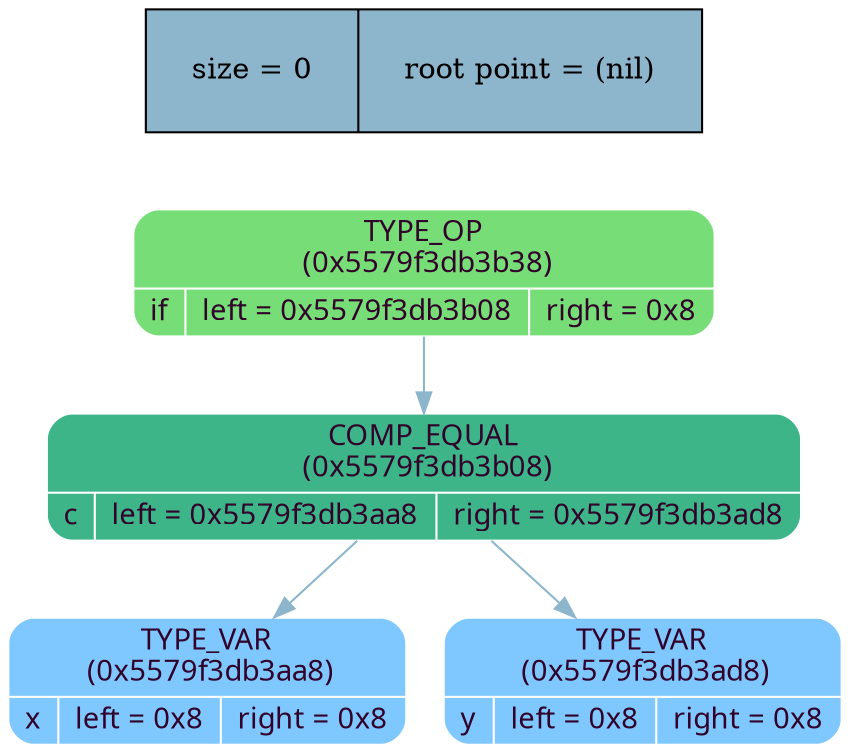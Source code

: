 digraph   
{
rankdir = ""
splines = "true"

node_stat [margin = "0.3*0.3", style = "filled", shape = "record", fillcolor = "#8DB6CD" label = " size = 0 | root point = (nil)"]
{rank = source; node_stat}

node0x5579f3db3b38 [shape = "Mrecord", fillcolor = "#77DD77", style = "filled", fontcolor = "#31032A", fontname = "Calibri", color = "white", label = "{TYPE_OP\n (0x5579f3db3b38)| {if |left = 0x5579f3db3b08 |right = 0x8}}"]
node0x5579f3db3b38 -> node0x5579f3db3b08 [color = "#8DB6CD", style = "", constraint = true, fillcolor = "#8DB6CD",   fontcolor = "", fontname = "Calibri", label = ""];
node0x5579f3db3b08 [shape = "Mrecord", fillcolor = "#3EB489", style = "filled", fontcolor = "#31032A", fontname = "Calibri", color = "white", label = "{COMP_EQUAL\n (0x5579f3db3b08)| {c |left = 0x5579f3db3aa8 |right = 0x5579f3db3ad8}}"]
node0x5579f3db3b08 -> node0x5579f3db3aa8 [color = "#8DB6CD", style = "", constraint = true, fillcolor = "#8DB6CD",   fontcolor = "", fontname = "Calibri", label = ""];
node0x5579f3db3aa8 [shape = "Mrecord", fillcolor = "#7FC7FF", style = "filled", fontcolor = "#31032A", fontname = "Calibri", color = "white", label = "{TYPE_VAR\n (0x5579f3db3aa8)| {x |left = 0x8 |right = 0x8}}"]
node0x5579f3db3b08 -> node0x5579f3db3ad8 [color = "#8DB6CD", style = "", constraint = true, fillcolor = "#8DB6CD",   fontcolor = "", fontname = "Calibri", label = ""];
node0x5579f3db3ad8 [shape = "Mrecord", fillcolor = "#7FC7FF", style = "filled", fontcolor = "#31032A", fontname = "Calibri", color = "white", label = "{TYPE_VAR\n (0x5579f3db3ad8)| {y |left = 0x8 |right = 0x8}}"]
}
